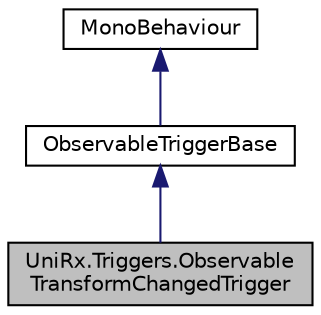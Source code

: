 digraph "UniRx.Triggers.ObservableTransformChangedTrigger"
{
 // LATEX_PDF_SIZE
  edge [fontname="Helvetica",fontsize="10",labelfontname="Helvetica",labelfontsize="10"];
  node [fontname="Helvetica",fontsize="10",shape=record];
  Node1 [label="UniRx.Triggers.Observable\lTransformChangedTrigger",height=0.2,width=0.4,color="black", fillcolor="grey75", style="filled", fontcolor="black",tooltip=" "];
  Node2 -> Node1 [dir="back",color="midnightblue",fontsize="10",style="solid"];
  Node2 [label="ObservableTriggerBase",height=0.2,width=0.4,color="black", fillcolor="white", style="filled",URL="$class_uni_rx_1_1_triggers_1_1_observable_trigger_base.html",tooltip=" "];
  Node3 -> Node2 [dir="back",color="midnightblue",fontsize="10",style="solid"];
  Node3 [label="MonoBehaviour",height=0.2,width=0.4,color="black", fillcolor="white", style="filled",tooltip=" "];
}
